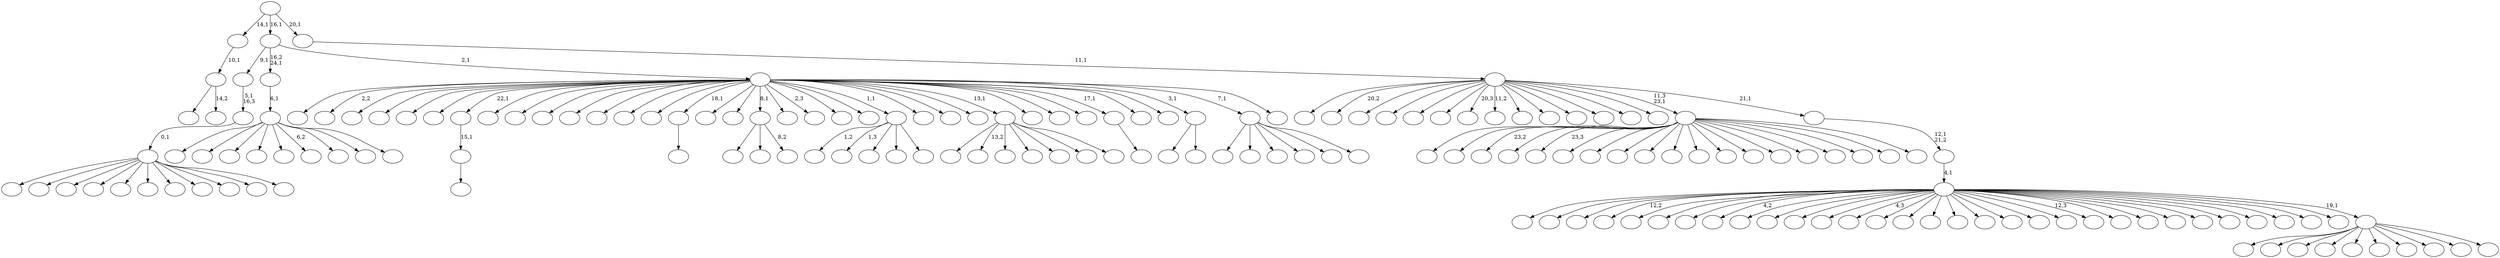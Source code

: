 digraph T {
	175 [label=""]
	174 [label=""]
	173 [label=""]
	172 [label=""]
	171 [label=""]
	170 [label=""]
	169 [label=""]
	168 [label=""]
	167 [label=""]
	166 [label=""]
	165 [label=""]
	164 [label=""]
	163 [label=""]
	162 [label=""]
	161 [label=""]
	160 [label=""]
	159 [label=""]
	158 [label=""]
	157 [label=""]
	156 [label=""]
	155 [label=""]
	154 [label=""]
	153 [label=""]
	152 [label=""]
	151 [label=""]
	150 [label=""]
	149 [label=""]
	148 [label=""]
	147 [label=""]
	146 [label=""]
	145 [label=""]
	144 [label=""]
	143 [label=""]
	142 [label=""]
	141 [label=""]
	140 [label=""]
	139 [label=""]
	138 [label=""]
	137 [label=""]
	136 [label=""]
	135 [label=""]
	134 [label=""]
	133 [label=""]
	132 [label=""]
	131 [label=""]
	130 [label=""]
	129 [label=""]
	128 [label=""]
	127 [label=""]
	126 [label=""]
	125 [label=""]
	124 [label=""]
	123 [label=""]
	122 [label=""]
	121 [label=""]
	120 [label=""]
	119 [label=""]
	118 [label=""]
	117 [label=""]
	116 [label=""]
	115 [label=""]
	114 [label=""]
	113 [label=""]
	112 [label=""]
	111 [label=""]
	110 [label=""]
	109 [label=""]
	108 [label=""]
	107 [label=""]
	106 [label=""]
	105 [label=""]
	104 [label=""]
	103 [label=""]
	102 [label=""]
	101 [label=""]
	100 [label=""]
	99 [label=""]
	98 [label=""]
	97 [label=""]
	96 [label=""]
	95 [label=""]
	94 [label=""]
	93 [label=""]
	92 [label=""]
	91 [label=""]
	90 [label=""]
	89 [label=""]
	88 [label=""]
	87 [label=""]
	86 [label=""]
	85 [label=""]
	84 [label=""]
	83 [label=""]
	82 [label=""]
	81 [label=""]
	80 [label=""]
	79 [label=""]
	78 [label=""]
	77 [label=""]
	76 [label=""]
	75 [label=""]
	74 [label=""]
	73 [label=""]
	72 [label=""]
	71 [label=""]
	70 [label=""]
	69 [label=""]
	68 [label=""]
	67 [label=""]
	66 [label=""]
	65 [label=""]
	64 [label=""]
	63 [label=""]
	62 [label=""]
	61 [label=""]
	60 [label=""]
	59 [label=""]
	58 [label=""]
	57 [label=""]
	56 [label=""]
	55 [label=""]
	54 [label=""]
	53 [label=""]
	52 [label=""]
	51 [label=""]
	50 [label=""]
	49 [label=""]
	48 [label=""]
	47 [label=""]
	46 [label=""]
	45 [label=""]
	44 [label=""]
	43 [label=""]
	42 [label=""]
	41 [label=""]
	40 [label=""]
	39 [label=""]
	38 [label=""]
	37 [label=""]
	36 [label=""]
	35 [label=""]
	34 [label=""]
	33 [label=""]
	32 [label=""]
	31 [label=""]
	30 [label=""]
	29 [label=""]
	28 [label=""]
	27 [label=""]
	26 [label=""]
	25 [label=""]
	24 [label=""]
	23 [label=""]
	22 [label=""]
	21 [label=""]
	20 [label=""]
	19 [label=""]
	18 [label=""]
	17 [label=""]
	16 [label=""]
	15 [label=""]
	14 [label=""]
	13 [label=""]
	12 [label=""]
	11 [label=""]
	10 [label=""]
	9 [label=""]
	8 [label=""]
	7 [label=""]
	6 [label=""]
	5 [label=""]
	4 [label=""]
	3 [label=""]
	2 [label=""]
	1 [label=""]
	0 [label=""]
	147 -> 148 [label=""]
	146 -> 147 [label="15,1"]
	97 -> 98 [label=""]
	81 -> 109 [label=""]
	81 -> 93 [label=""]
	81 -> 82 [label="8,2"]
	75 -> 160 [label=""]
	75 -> 76 [label="14,2"]
	74 -> 75 [label="10,1"]
	64 -> 154 [label="1,2"]
	64 -> 105 [label="1,3"]
	64 -> 90 [label=""]
	64 -> 85 [label=""]
	64 -> 65 [label=""]
	53 -> 173 [label=""]
	53 -> 172 [label=""]
	53 -> 169 [label=""]
	53 -> 167 [label=""]
	53 -> 152 [label=""]
	53 -> 133 [label=""]
	53 -> 123 [label=""]
	53 -> 112 [label=""]
	53 -> 96 [label=""]
	53 -> 92 [label=""]
	53 -> 54 [label=""]
	52 -> 53 [label="0,1"]
	51 -> 52 [label="5,1\n16,3"]
	38 -> 165 [label=""]
	38 -> 143 [label="13,2"]
	38 -> 131 [label=""]
	38 -> 87 [label=""]
	38 -> 59 [label=""]
	38 -> 43 [label=""]
	38 -> 39 [label=""]
	31 -> 155 [label=""]
	31 -> 117 [label=""]
	31 -> 106 [label=""]
	31 -> 102 [label=""]
	31 -> 83 [label=""]
	31 -> 58 [label="6,2"]
	31 -> 49 [label=""]
	31 -> 42 [label=""]
	31 -> 32 [label=""]
	30 -> 31 [label="6,1"]
	26 -> 27 [label=""]
	16 -> 115 [label=""]
	16 -> 17 [label=""]
	14 -> 151 [label=""]
	14 -> 91 [label=""]
	14 -> 77 [label=""]
	14 -> 66 [label=""]
	14 -> 19 [label=""]
	14 -> 15 [label=""]
	12 -> 174 [label=""]
	12 -> 159 [label="2,2"]
	12 -> 157 [label=""]
	12 -> 156 [label=""]
	12 -> 150 [label=""]
	12 -> 149 [label=""]
	12 -> 146 [label="22,1"]
	12 -> 141 [label=""]
	12 -> 140 [label=""]
	12 -> 138 [label=""]
	12 -> 130 [label=""]
	12 -> 113 [label=""]
	12 -> 103 [label=""]
	12 -> 100 [label=""]
	12 -> 97 [label="18,1"]
	12 -> 95 [label=""]
	12 -> 84 [label=""]
	12 -> 81 [label="8,1"]
	12 -> 79 [label=""]
	12 -> 78 [label="2,3"]
	12 -> 72 [label=""]
	12 -> 71 [label=""]
	12 -> 64 [label="1,1"]
	12 -> 55 [label=""]
	12 -> 41 [label=""]
	12 -> 40 [label=""]
	12 -> 38 [label="13,1"]
	12 -> 35 [label=""]
	12 -> 29 [label=""]
	12 -> 28 [label=""]
	12 -> 26 [label="17,1"]
	12 -> 25 [label=""]
	12 -> 21 [label=""]
	12 -> 16 [label="3,1"]
	12 -> 14 [label="7,1"]
	12 -> 13 [label=""]
	11 -> 51 [label="9,1"]
	11 -> 30 [label="16,2\n24,1"]
	11 -> 12 [label="2,1"]
	8 -> 171 [label=""]
	8 -> 168 [label=""]
	8 -> 163 [label="23,2"]
	8 -> 161 [label=""]
	8 -> 134 [label="23,3"]
	8 -> 127 [label=""]
	8 -> 125 [label=""]
	8 -> 108 [label=""]
	8 -> 80 [label=""]
	8 -> 70 [label=""]
	8 -> 69 [label=""]
	8 -> 68 [label=""]
	8 -> 57 [label=""]
	8 -> 56 [label=""]
	8 -> 48 [label=""]
	8 -> 47 [label=""]
	8 -> 37 [label=""]
	8 -> 10 [label=""]
	8 -> 9 [label=""]
	6 -> 175 [label=""]
	6 -> 137 [label=""]
	6 -> 129 [label=""]
	6 -> 114 [label=""]
	6 -> 111 [label=""]
	6 -> 89 [label=""]
	6 -> 86 [label=""]
	6 -> 62 [label=""]
	6 -> 50 [label=""]
	6 -> 7 [label=""]
	5 -> 170 [label=""]
	5 -> 164 [label=""]
	5 -> 162 [label=""]
	5 -> 158 [label="12,2"]
	5 -> 145 [label=""]
	5 -> 144 [label=""]
	5 -> 142 [label=""]
	5 -> 135 [label="4,2"]
	5 -> 132 [label=""]
	5 -> 124 [label=""]
	5 -> 122 [label=""]
	5 -> 121 [label=""]
	5 -> 120 [label="4,3"]
	5 -> 119 [label=""]
	5 -> 118 [label=""]
	5 -> 110 [label=""]
	5 -> 107 [label=""]
	5 -> 101 [label=""]
	5 -> 94 [label=""]
	5 -> 88 [label=""]
	5 -> 73 [label=""]
	5 -> 61 [label="12,3"]
	5 -> 60 [label=""]
	5 -> 46 [label=""]
	5 -> 45 [label=""]
	5 -> 44 [label=""]
	5 -> 36 [label=""]
	5 -> 33 [label=""]
	5 -> 24 [label=""]
	5 -> 22 [label=""]
	5 -> 20 [label=""]
	5 -> 6 [label="19,1"]
	4 -> 5 [label="4,1"]
	3 -> 4 [label="12,1\n21,2"]
	2 -> 166 [label=""]
	2 -> 153 [label="20,2"]
	2 -> 139 [label=""]
	2 -> 136 [label=""]
	2 -> 128 [label=""]
	2 -> 126 [label=""]
	2 -> 116 [label="20,3"]
	2 -> 104 [label="11,2"]
	2 -> 99 [label=""]
	2 -> 67 [label=""]
	2 -> 63 [label=""]
	2 -> 34 [label=""]
	2 -> 23 [label=""]
	2 -> 18 [label=""]
	2 -> 8 [label="11,3\n23,1"]
	2 -> 3 [label="21,1"]
	1 -> 2 [label="11,1"]
	0 -> 74 [label="14,1"]
	0 -> 11 [label="16,1"]
	0 -> 1 [label="20,1"]
}
